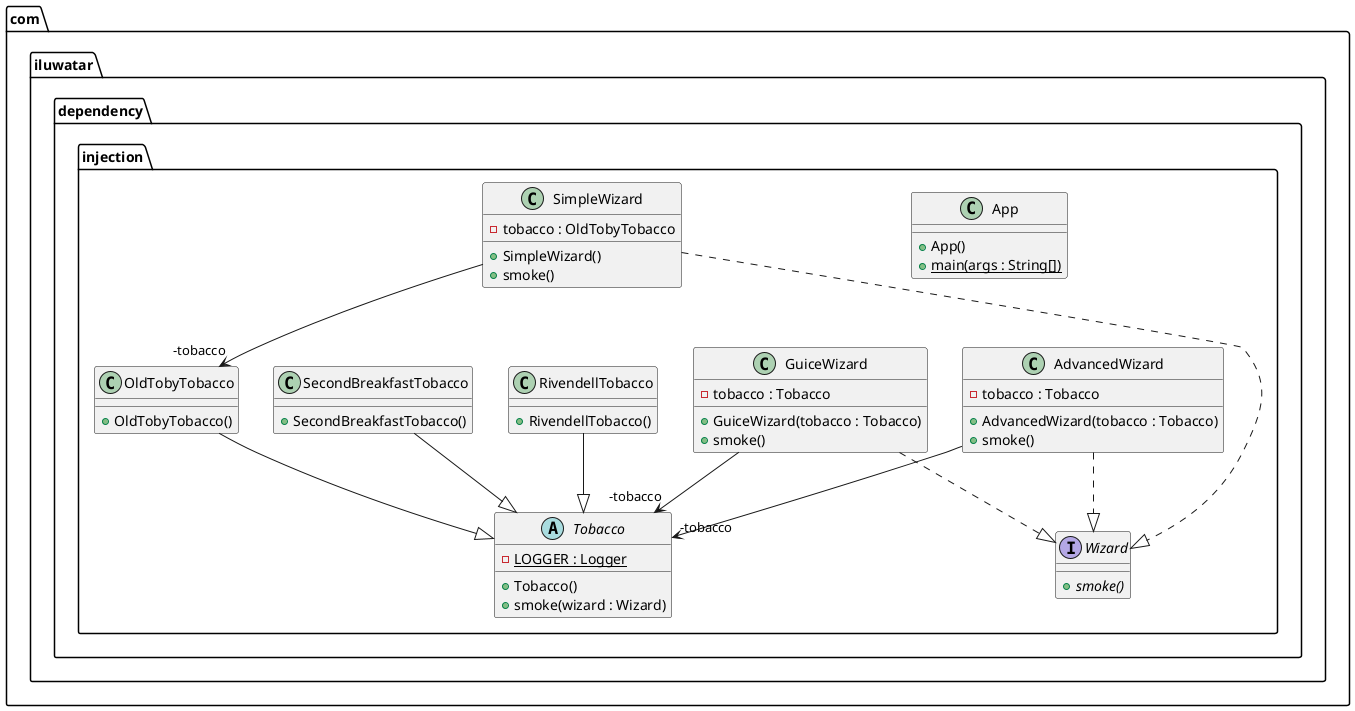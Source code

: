 @startuml
package com.iluwatar.dependency.injection {
  class AdvancedWizard {
    - tobacco : Tobacco
    + AdvancedWizard(tobacco : Tobacco)
    + smoke()
  }
  class App {
    + App()
    + main(args : String[]) {static}
  }
  class GuiceWizard {
    - tobacco : Tobacco
    + GuiceWizard(tobacco : Tobacco)
    + smoke()
  }
  class OldTobyTobacco {
    + OldTobyTobacco()
  }
  class RivendellTobacco {
    + RivendellTobacco()
  }
  class SecondBreakfastTobacco {
    + SecondBreakfastTobacco()
  }
  class SimpleWizard {
    - tobacco : OldTobyTobacco
    + SimpleWizard()
    + smoke()
  }
  abstract class Tobacco {
    - LOGGER : Logger {static}
    + Tobacco()
    + smoke(wizard : Wizard)
  }
  interface Wizard {
    + smoke() {abstract}
  }
}
SimpleWizard -->  "-tobacco" OldTobyTobacco
AdvancedWizard -->  "-tobacco" Tobacco
GuiceWizard -->  "-tobacco" Tobacco
AdvancedWizard ..|> Wizard 
GuiceWizard ..|> Wizard 
OldTobyTobacco --|> Tobacco 
RivendellTobacco --|> Tobacco 
SecondBreakfastTobacco --|> Tobacco 
SimpleWizard ..|> Wizard 
@enduml